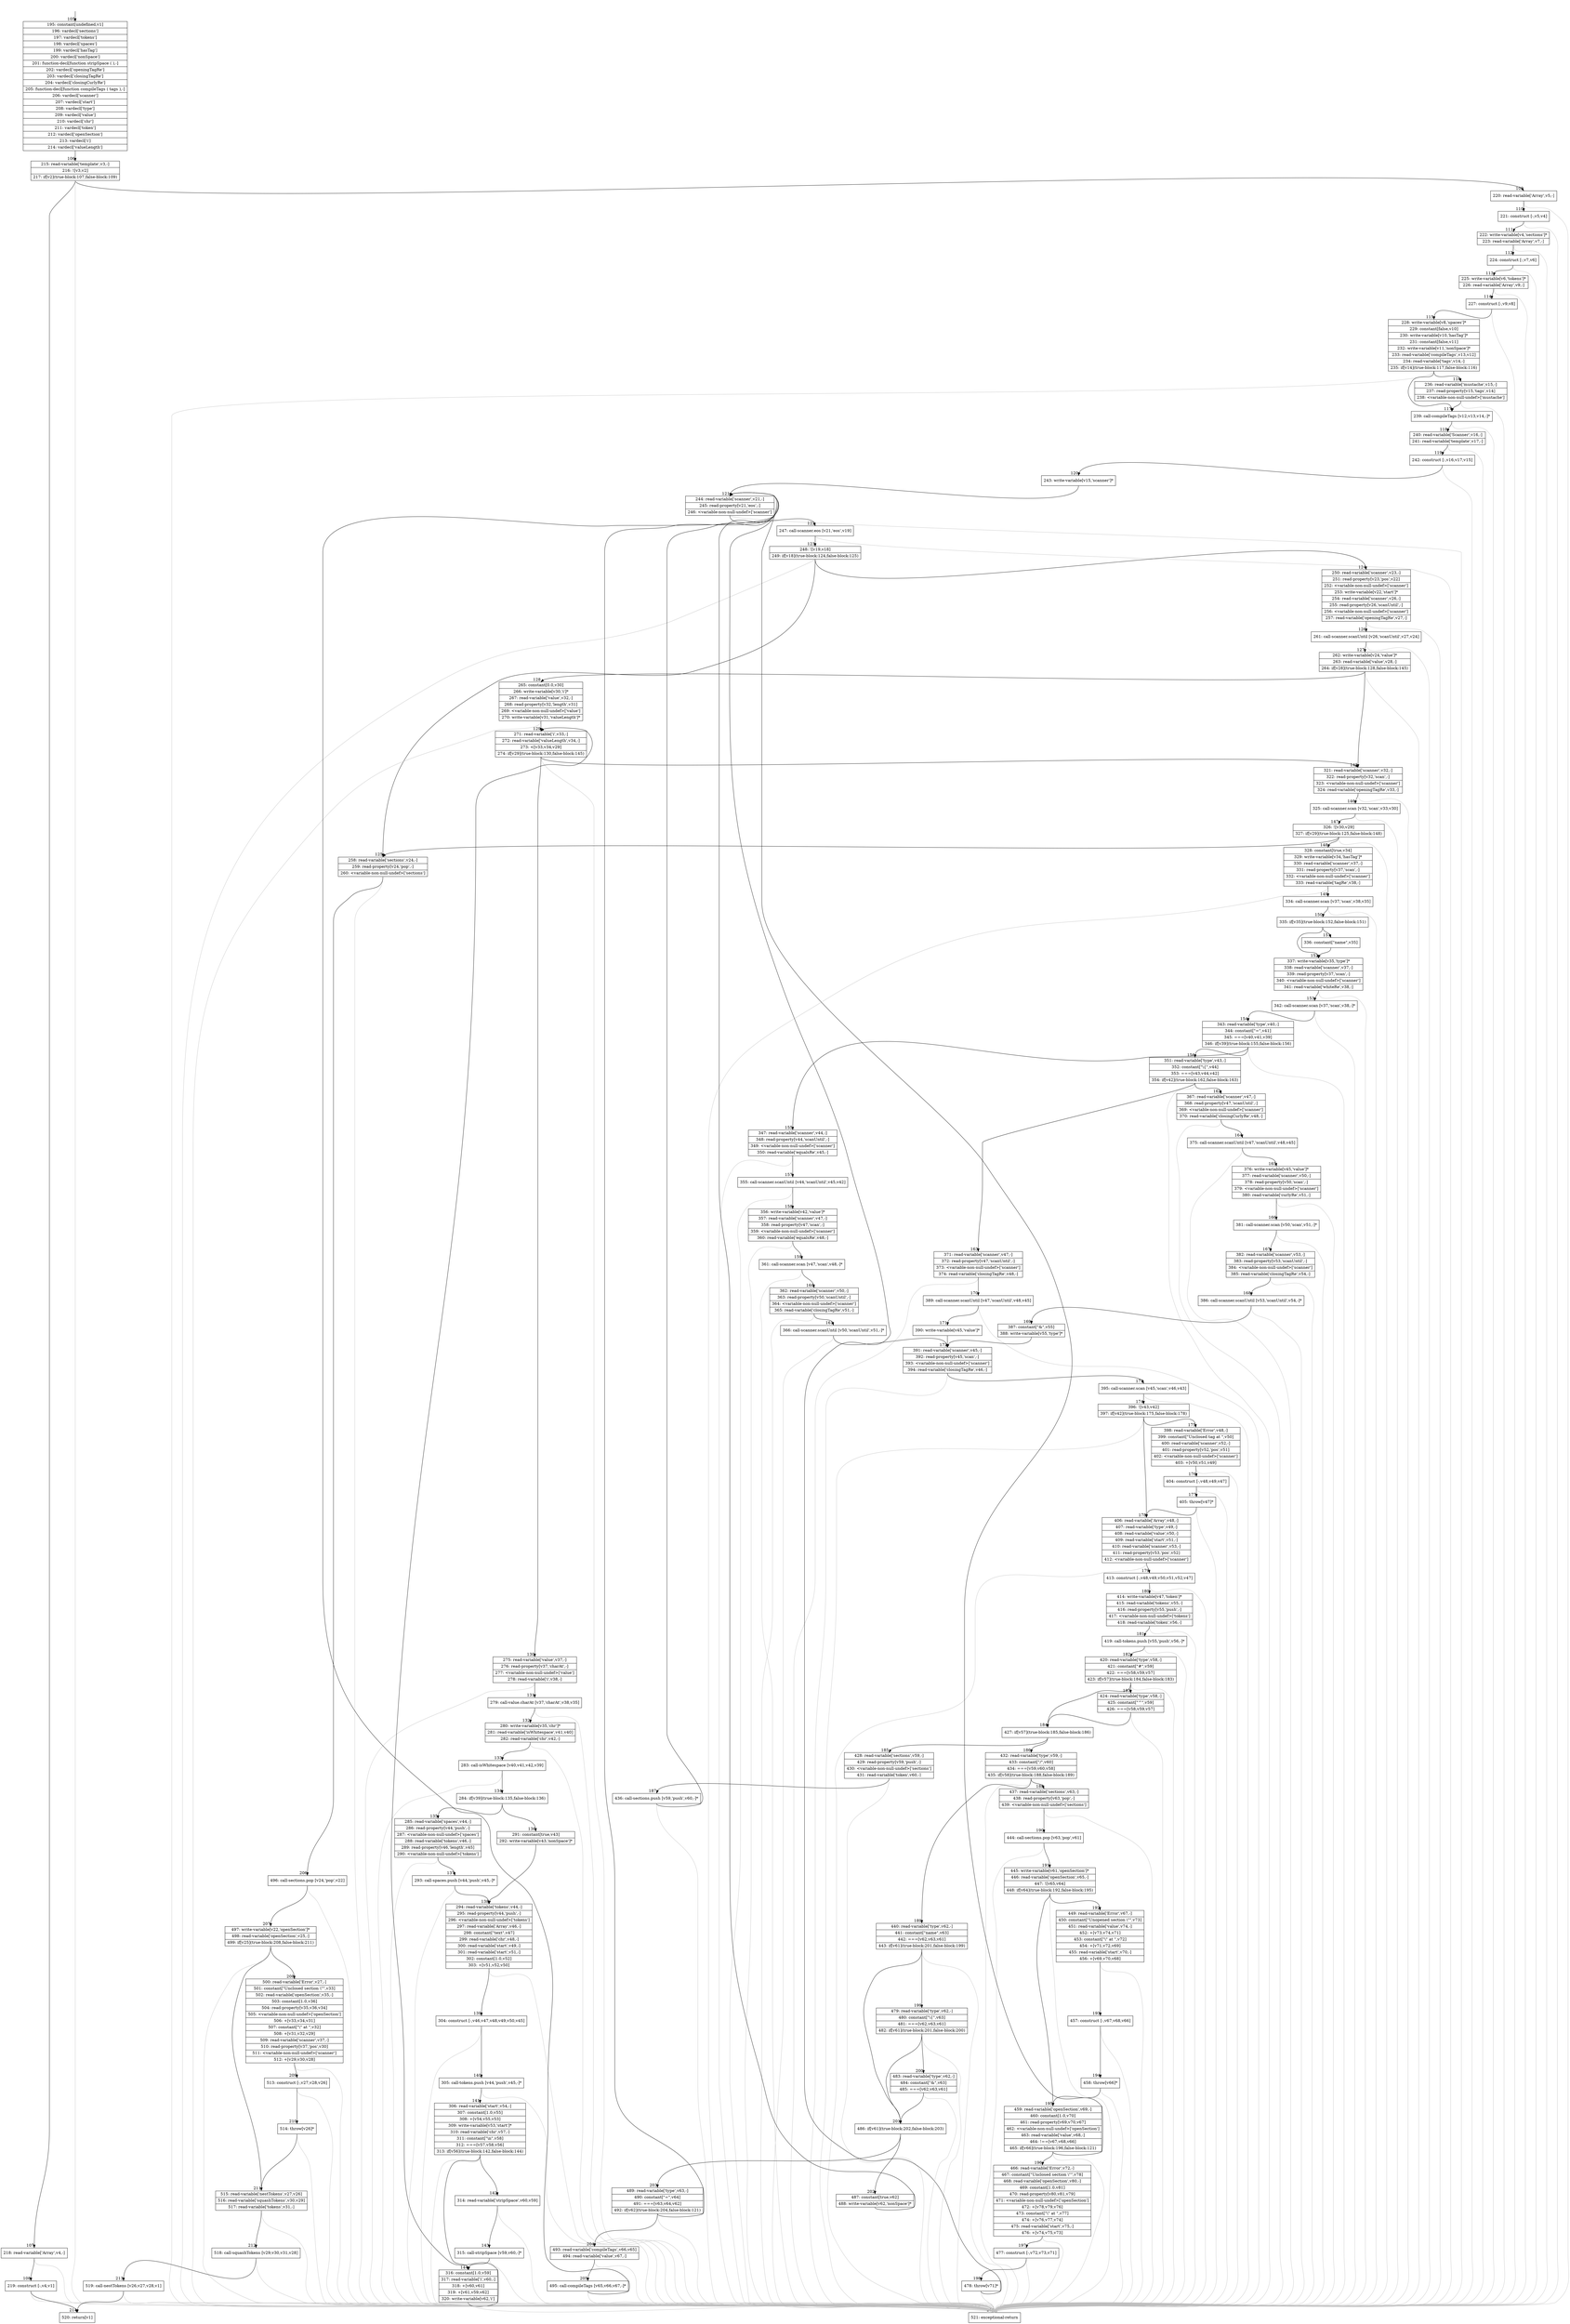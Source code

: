 digraph {
rankdir="TD"
BB_entry10[shape=none,label=""];
BB_entry10 -> BB105 [tailport=s, headport=n, headlabel="    105"]
BB105 [shape=record label="{195: constant[undefined,v1]|196: vardecl['sections']|197: vardecl['tokens']|198: vardecl['spaces']|199: vardecl['hasTag']|200: vardecl['nonSpace']|201: function-decl[function stripSpace ( ),-]|202: vardecl['openingTagRe']|203: vardecl['closingTagRe']|204: vardecl['closingCurlyRe']|205: function-decl[function compileTags ( tags ),-]|206: vardecl['scanner']|207: vardecl['start']|208: vardecl['type']|209: vardecl['value']|210: vardecl['chr']|211: vardecl['token']|212: vardecl['openSection']|213: vardecl['i']|214: vardecl['valueLength']}" ] 
BB105 -> BB106 [tailport=s, headport=n, headlabel="      106"]
BB106 [shape=record label="{215: read-variable['template',v3,-]|216: ![v3,v2]|217: if[v2](true-block:107,false-block:109)}" ] 
BB106 -> BB107 [tailport=s, headport=n, headlabel="      107"]
BB106 -> BB109 [tailport=s, headport=n, headlabel="      109"]
BB106 -> BB215 [tailport=s, headport=n, color=gray, headlabel="      215"]
BB107 [shape=record label="{218: read-variable['Array',v4,-]}" ] 
BB107 -> BB108 [tailport=s, headport=n, headlabel="      108"]
BB107 -> BB215 [tailport=s, headport=n, color=gray]
BB108 [shape=record label="{219: construct [-,v4,v1]}" ] 
BB108 -> BB214 [tailport=s, headport=n, headlabel="      214"]
BB108 -> BB215 [tailport=s, headport=n, color=gray]
BB109 [shape=record label="{220: read-variable['Array',v5,-]}" ] 
BB109 -> BB110 [tailport=s, headport=n, headlabel="      110"]
BB109 -> BB215 [tailport=s, headport=n, color=gray]
BB110 [shape=record label="{221: construct [-,v5,v4]}" ] 
BB110 -> BB111 [tailport=s, headport=n, headlabel="      111"]
BB110 -> BB215 [tailport=s, headport=n, color=gray]
BB111 [shape=record label="{222: write-variable[v4,'sections']*|223: read-variable['Array',v7,-]}" ] 
BB111 -> BB112 [tailport=s, headport=n, headlabel="      112"]
BB111 -> BB215 [tailport=s, headport=n, color=gray]
BB112 [shape=record label="{224: construct [-,v7,v6]}" ] 
BB112 -> BB113 [tailport=s, headport=n, headlabel="      113"]
BB112 -> BB215 [tailport=s, headport=n, color=gray]
BB113 [shape=record label="{225: write-variable[v6,'tokens']*|226: read-variable['Array',v9,-]}" ] 
BB113 -> BB114 [tailport=s, headport=n, headlabel="      114"]
BB113 -> BB215 [tailport=s, headport=n, color=gray]
BB114 [shape=record label="{227: construct [-,v9,v8]}" ] 
BB114 -> BB115 [tailport=s, headport=n, headlabel="      115"]
BB114 -> BB215 [tailport=s, headport=n, color=gray]
BB115 [shape=record label="{228: write-variable[v8,'spaces']*|229: constant[false,v10]|230: write-variable[v10,'hasTag']*|231: constant[false,v11]|232: write-variable[v11,'nonSpace']*|233: read-variable['compileTags',v13,v12]|234: read-variable['tags',v14,-]|235: if[v14](true-block:117,false-block:116)}" ] 
BB115 -> BB117 [tailport=s, headport=n, headlabel="      117"]
BB115 -> BB116 [tailport=s, headport=n, headlabel="      116"]
BB115 -> BB215 [tailport=s, headport=n, color=gray]
BB116 [shape=record label="{236: read-variable['mustache',v15,-]|237: read-property[v15,'tags',v14]|238: \<variable-non-null-undef\>['mustache']}" ] 
BB116 -> BB117 [tailport=s, headport=n]
BB116 -> BB215 [tailport=s, headport=n, color=gray]
BB117 [shape=record label="{239: call-compileTags [v12,v13,v14,-]*}" ] 
BB117 -> BB118 [tailport=s, headport=n, headlabel="      118"]
BB117 -> BB215 [tailport=s, headport=n, color=gray]
BB118 [shape=record label="{240: read-variable['Scanner',v16,-]|241: read-variable['template',v17,-]}" ] 
BB118 -> BB119 [tailport=s, headport=n, headlabel="      119"]
BB118 -> BB215 [tailport=s, headport=n, color=gray]
BB119 [shape=record label="{242: construct [-,v16,v17,v15]}" ] 
BB119 -> BB120 [tailport=s, headport=n, headlabel="      120"]
BB119 -> BB215 [tailport=s, headport=n, color=gray]
BB120 [shape=record label="{243: write-variable[v15,'scanner']*}" ] 
BB120 -> BB121 [tailport=s, headport=n, headlabel="      121"]
BB121 [shape=record label="{244: read-variable['scanner',v21,-]|245: read-property[v21,'eos',-]|246: \<variable-non-null-undef\>['scanner']}" ] 
BB121 -> BB122 [tailport=s, headport=n, headlabel="      122"]
BB121 -> BB215 [tailport=s, headport=n, color=gray]
BB122 [shape=record label="{247: call-scanner.eos [v21,'eos',v19]}" ] 
BB122 -> BB123 [tailport=s, headport=n, headlabel="      123"]
BB122 -> BB215 [tailport=s, headport=n, color=gray]
BB123 [shape=record label="{248: ![v19,v18]|249: if[v18](true-block:124,false-block:125)}" ] 
BB123 -> BB124 [tailport=s, headport=n, headlabel="      124"]
BB123 -> BB125 [tailport=s, headport=n, headlabel="      125"]
BB123 -> BB215 [tailport=s, headport=n, color=gray]
BB124 [shape=record label="{250: read-variable['scanner',v23,-]|251: read-property[v23,'pos',v22]|252: \<variable-non-null-undef\>['scanner']|253: write-variable[v22,'start']*|254: read-variable['scanner',v26,-]|255: read-property[v26,'scanUntil',-]|256: \<variable-non-null-undef\>['scanner']|257: read-variable['openingTagRe',v27,-]}" ] 
BB124 -> BB126 [tailport=s, headport=n, headlabel="      126"]
BB124 -> BB215 [tailport=s, headport=n, color=gray]
BB125 [shape=record label="{258: read-variable['sections',v24,-]|259: read-property[v24,'pop',-]|260: \<variable-non-null-undef\>['sections']}" ] 
BB125 -> BB206 [tailport=s, headport=n, headlabel="      206"]
BB125 -> BB215 [tailport=s, headport=n, color=gray]
BB126 [shape=record label="{261: call-scanner.scanUntil [v26,'scanUntil',v27,v24]}" ] 
BB126 -> BB127 [tailport=s, headport=n, headlabel="      127"]
BB126 -> BB215 [tailport=s, headport=n, color=gray]
BB127 [shape=record label="{262: write-variable[v24,'value']*|263: read-variable['value',v28,-]|264: if[v28](true-block:128,false-block:145)}" ] 
BB127 -> BB128 [tailport=s, headport=n, headlabel="      128"]
BB127 -> BB145 [tailport=s, headport=n, headlabel="      145"]
BB127 -> BB215 [tailport=s, headport=n, color=gray]
BB128 [shape=record label="{265: constant[0.0,v30]|266: write-variable[v30,'i']*|267: read-variable['value',v32,-]|268: read-property[v32,'length',v31]|269: \<variable-non-null-undef\>['value']|270: write-variable[v31,'valueLength']*}" ] 
BB128 -> BB129 [tailport=s, headport=n, headlabel="      129"]
BB128 -> BB215 [tailport=s, headport=n, color=gray]
BB129 [shape=record label="{271: read-variable['i',v33,-]|272: read-variable['valueLength',v34,-]|273: \<[v33,v34,v29]|274: if[v29](true-block:130,false-block:145)}" ] 
BB129 -> BB130 [tailport=s, headport=n, headlabel="      130"]
BB129 -> BB145 [tailport=s, headport=n]
BB129 -> BB215 [tailport=s, headport=n, color=gray]
BB130 [shape=record label="{275: read-variable['value',v37,-]|276: read-property[v37,'charAt',-]|277: \<variable-non-null-undef\>['value']|278: read-variable['i',v38,-]}" ] 
BB130 -> BB131 [tailport=s, headport=n, headlabel="      131"]
BB130 -> BB215 [tailport=s, headport=n, color=gray]
BB131 [shape=record label="{279: call-value.charAt [v37,'charAt',v38,v35]}" ] 
BB131 -> BB132 [tailport=s, headport=n, headlabel="      132"]
BB131 -> BB215 [tailport=s, headport=n, color=gray]
BB132 [shape=record label="{280: write-variable[v35,'chr']*|281: read-variable['isWhitespace',v41,v40]|282: read-variable['chr',v42,-]}" ] 
BB132 -> BB133 [tailport=s, headport=n, headlabel="      133"]
BB132 -> BB215 [tailport=s, headport=n, color=gray]
BB133 [shape=record label="{283: call-isWhitespace [v40,v41,v42,v39]}" ] 
BB133 -> BB134 [tailport=s, headport=n, headlabel="      134"]
BB133 -> BB215 [tailport=s, headport=n, color=gray]
BB134 [shape=record label="{284: if[v39](true-block:135,false-block:136)}" ] 
BB134 -> BB135 [tailport=s, headport=n, headlabel="      135"]
BB134 -> BB136 [tailport=s, headport=n, headlabel="      136"]
BB135 [shape=record label="{285: read-variable['spaces',v44,-]|286: read-property[v44,'push',-]|287: \<variable-non-null-undef\>['spaces']|288: read-variable['tokens',v46,-]|289: read-property[v46,'length',v45]|290: \<variable-non-null-undef\>['tokens']}" ] 
BB135 -> BB137 [tailport=s, headport=n, headlabel="      137"]
BB135 -> BB215 [tailport=s, headport=n, color=gray]
BB136 [shape=record label="{291: constant[true,v43]|292: write-variable[v43,'nonSpace']*}" ] 
BB136 -> BB138 [tailport=s, headport=n, headlabel="      138"]
BB137 [shape=record label="{293: call-spaces.push [v44,'push',v45,-]*}" ] 
BB137 -> BB138 [tailport=s, headport=n]
BB137 -> BB215 [tailport=s, headport=n, color=gray]
BB138 [shape=record label="{294: read-variable['tokens',v44,-]|295: read-property[v44,'push',-]|296: \<variable-non-null-undef\>['tokens']|297: read-variable['Array',v46,-]|298: constant[\"text\",v47]|299: read-variable['chr',v48,-]|300: read-variable['start',v49,-]|301: read-variable['start',v51,-]|302: constant[1.0,v52]|303: +[v51,v52,v50]}" ] 
BB138 -> BB139 [tailport=s, headport=n, headlabel="      139"]
BB138 -> BB215 [tailport=s, headport=n, color=gray]
BB139 [shape=record label="{304: construct [-,v46,v47,v48,v49,v50,v45]}" ] 
BB139 -> BB140 [tailport=s, headport=n, headlabel="      140"]
BB139 -> BB215 [tailport=s, headport=n, color=gray]
BB140 [shape=record label="{305: call-tokens.push [v44,'push',v45,-]*}" ] 
BB140 -> BB141 [tailport=s, headport=n, headlabel="      141"]
BB140 -> BB215 [tailport=s, headport=n, color=gray]
BB141 [shape=record label="{306: read-variable['start',v54,-]|307: constant[1.0,v55]|308: +[v54,v55,v53]|309: write-variable[v53,'start']*|310: read-variable['chr',v57,-]|311: constant[\"\\n\",v58]|312: ===[v57,v58,v56]|313: if[v56](true-block:142,false-block:144)}" ] 
BB141 -> BB142 [tailport=s, headport=n, headlabel="      142"]
BB141 -> BB144 [tailport=s, headport=n, headlabel="      144"]
BB141 -> BB215 [tailport=s, headport=n, color=gray]
BB142 [shape=record label="{314: read-variable['stripSpace',v60,v59]}" ] 
BB142 -> BB143 [tailport=s, headport=n, headlabel="      143"]
BB142 -> BB215 [tailport=s, headport=n, color=gray]
BB143 [shape=record label="{315: call-stripSpace [v59,v60,-]*}" ] 
BB143 -> BB144 [tailport=s, headport=n]
BB143 -> BB215 [tailport=s, headport=n, color=gray]
BB144 [shape=record label="{316: constant[1.0,v59]|317: read-variable['i',v60,-]|318: +[v60,v61]|319: +[v61,v59,v62]|320: write-variable[v62,'i']}" ] 
BB144 -> BB129 [tailport=s, headport=n]
BB144 -> BB215 [tailport=s, headport=n, color=gray]
BB145 [shape=record label="{321: read-variable['scanner',v32,-]|322: read-property[v32,'scan',-]|323: \<variable-non-null-undef\>['scanner']|324: read-variable['openingTagRe',v33,-]}" ] 
BB145 -> BB146 [tailport=s, headport=n, headlabel="      146"]
BB145 -> BB215 [tailport=s, headport=n, color=gray]
BB146 [shape=record label="{325: call-scanner.scan [v32,'scan',v33,v30]}" ] 
BB146 -> BB147 [tailport=s, headport=n, headlabel="      147"]
BB146 -> BB215 [tailport=s, headport=n, color=gray]
BB147 [shape=record label="{326: ![v30,v29]|327: if[v29](true-block:125,false-block:148)}" ] 
BB147 -> BB125 [tailport=s, headport=n]
BB147 -> BB148 [tailport=s, headport=n, headlabel="      148"]
BB147 -> BB215 [tailport=s, headport=n, color=gray]
BB148 [shape=record label="{328: constant[true,v34]|329: write-variable[v34,'hasTag']*|330: read-variable['scanner',v37,-]|331: read-property[v37,'scan',-]|332: \<variable-non-null-undef\>['scanner']|333: read-variable['tagRe',v38,-]}" ] 
BB148 -> BB149 [tailport=s, headport=n, headlabel="      149"]
BB148 -> BB215 [tailport=s, headport=n, color=gray]
BB149 [shape=record label="{334: call-scanner.scan [v37,'scan',v38,v35]}" ] 
BB149 -> BB150 [tailport=s, headport=n, headlabel="      150"]
BB149 -> BB215 [tailport=s, headport=n, color=gray]
BB150 [shape=record label="{335: if[v35](true-block:152,false-block:151)}" ] 
BB150 -> BB152 [tailport=s, headport=n, headlabel="      152"]
BB150 -> BB151 [tailport=s, headport=n, headlabel="      151"]
BB151 [shape=record label="{336: constant[\"name\",v35]}" ] 
BB151 -> BB152 [tailport=s, headport=n]
BB152 [shape=record label="{337: write-variable[v35,'type']*|338: read-variable['scanner',v37,-]|339: read-property[v37,'scan',-]|340: \<variable-non-null-undef\>['scanner']|341: read-variable['whiteRe',v38,-]}" ] 
BB152 -> BB153 [tailport=s, headport=n, headlabel="      153"]
BB152 -> BB215 [tailport=s, headport=n, color=gray]
BB153 [shape=record label="{342: call-scanner.scan [v37,'scan',v38,-]*}" ] 
BB153 -> BB154 [tailport=s, headport=n, headlabel="      154"]
BB153 -> BB215 [tailport=s, headport=n, color=gray]
BB154 [shape=record label="{343: read-variable['type',v40,-]|344: constant[\"=\",v41]|345: ===[v40,v41,v39]|346: if[v39](true-block:155,false-block:156)}" ] 
BB154 -> BB155 [tailport=s, headport=n, headlabel="      155"]
BB154 -> BB156 [tailport=s, headport=n, headlabel="      156"]
BB154 -> BB215 [tailport=s, headport=n, color=gray]
BB155 [shape=record label="{347: read-variable['scanner',v44,-]|348: read-property[v44,'scanUntil',-]|349: \<variable-non-null-undef\>['scanner']|350: read-variable['equalsRe',v45,-]}" ] 
BB155 -> BB157 [tailport=s, headport=n, headlabel="      157"]
BB155 -> BB215 [tailport=s, headport=n, color=gray]
BB156 [shape=record label="{351: read-variable['type',v43,-]|352: constant[\"\\\{\",v44]|353: ===[v43,v44,v42]|354: if[v42](true-block:162,false-block:163)}" ] 
BB156 -> BB162 [tailport=s, headport=n, headlabel="      162"]
BB156 -> BB163 [tailport=s, headport=n, headlabel="      163"]
BB156 -> BB215 [tailport=s, headport=n, color=gray]
BB157 [shape=record label="{355: call-scanner.scanUntil [v44,'scanUntil',v45,v42]}" ] 
BB157 -> BB158 [tailport=s, headport=n, headlabel="      158"]
BB157 -> BB215 [tailport=s, headport=n, color=gray]
BB158 [shape=record label="{356: write-variable[v42,'value']*|357: read-variable['scanner',v47,-]|358: read-property[v47,'scan',-]|359: \<variable-non-null-undef\>['scanner']|360: read-variable['equalsRe',v48,-]}" ] 
BB158 -> BB159 [tailport=s, headport=n, headlabel="      159"]
BB158 -> BB215 [tailport=s, headport=n, color=gray]
BB159 [shape=record label="{361: call-scanner.scan [v47,'scan',v48,-]*}" ] 
BB159 -> BB160 [tailport=s, headport=n, headlabel="      160"]
BB159 -> BB215 [tailport=s, headport=n, color=gray]
BB160 [shape=record label="{362: read-variable['scanner',v50,-]|363: read-property[v50,'scanUntil',-]|364: \<variable-non-null-undef\>['scanner']|365: read-variable['closingTagRe',v51,-]}" ] 
BB160 -> BB161 [tailport=s, headport=n, headlabel="      161"]
BB160 -> BB215 [tailport=s, headport=n, color=gray]
BB161 [shape=record label="{366: call-scanner.scanUntil [v50,'scanUntil',v51,-]*}" ] 
BB161 -> BB172 [tailport=s, headport=n, headlabel="      172"]
BB161 -> BB215 [tailport=s, headport=n, color=gray]
BB162 [shape=record label="{367: read-variable['scanner',v47,-]|368: read-property[v47,'scanUntil',-]|369: \<variable-non-null-undef\>['scanner']|370: read-variable['closingCurlyRe',v48,-]}" ] 
BB162 -> BB164 [tailport=s, headport=n, headlabel="      164"]
BB162 -> BB215 [tailport=s, headport=n, color=gray]
BB163 [shape=record label="{371: read-variable['scanner',v47,-]|372: read-property[v47,'scanUntil',-]|373: \<variable-non-null-undef\>['scanner']|374: read-variable['closingTagRe',v48,-]}" ] 
BB163 -> BB170 [tailport=s, headport=n, headlabel="      170"]
BB163 -> BB215 [tailport=s, headport=n, color=gray]
BB164 [shape=record label="{375: call-scanner.scanUntil [v47,'scanUntil',v48,v45]}" ] 
BB164 -> BB165 [tailport=s, headport=n, headlabel="      165"]
BB164 -> BB215 [tailport=s, headport=n, color=gray]
BB165 [shape=record label="{376: write-variable[v45,'value']*|377: read-variable['scanner',v50,-]|378: read-property[v50,'scan',-]|379: \<variable-non-null-undef\>['scanner']|380: read-variable['curlyRe',v51,-]}" ] 
BB165 -> BB166 [tailport=s, headport=n, headlabel="      166"]
BB165 -> BB215 [tailport=s, headport=n, color=gray]
BB166 [shape=record label="{381: call-scanner.scan [v50,'scan',v51,-]*}" ] 
BB166 -> BB167 [tailport=s, headport=n, headlabel="      167"]
BB166 -> BB215 [tailport=s, headport=n, color=gray]
BB167 [shape=record label="{382: read-variable['scanner',v53,-]|383: read-property[v53,'scanUntil',-]|384: \<variable-non-null-undef\>['scanner']|385: read-variable['closingTagRe',v54,-]}" ] 
BB167 -> BB168 [tailport=s, headport=n, headlabel="      168"]
BB167 -> BB215 [tailport=s, headport=n, color=gray]
BB168 [shape=record label="{386: call-scanner.scanUntil [v53,'scanUntil',v54,-]*}" ] 
BB168 -> BB169 [tailport=s, headport=n, headlabel="      169"]
BB168 -> BB215 [tailport=s, headport=n, color=gray]
BB169 [shape=record label="{387: constant[\"&\",v55]|388: write-variable[v55,'type']*}" ] 
BB169 -> BB172 [tailport=s, headport=n]
BB170 [shape=record label="{389: call-scanner.scanUntil [v47,'scanUntil',v48,v45]}" ] 
BB170 -> BB171 [tailport=s, headport=n, headlabel="      171"]
BB170 -> BB215 [tailport=s, headport=n, color=gray]
BB171 [shape=record label="{390: write-variable[v45,'value']*}" ] 
BB171 -> BB172 [tailport=s, headport=n]
BB172 [shape=record label="{391: read-variable['scanner',v45,-]|392: read-property[v45,'scan',-]|393: \<variable-non-null-undef\>['scanner']|394: read-variable['closingTagRe',v46,-]}" ] 
BB172 -> BB173 [tailport=s, headport=n, headlabel="      173"]
BB172 -> BB215 [tailport=s, headport=n, color=gray]
BB173 [shape=record label="{395: call-scanner.scan [v45,'scan',v46,v43]}" ] 
BB173 -> BB174 [tailport=s, headport=n, headlabel="      174"]
BB173 -> BB215 [tailport=s, headport=n, color=gray]
BB174 [shape=record label="{396: ![v43,v42]|397: if[v42](true-block:175,false-block:178)}" ] 
BB174 -> BB175 [tailport=s, headport=n, headlabel="      175"]
BB174 -> BB178 [tailport=s, headport=n, headlabel="      178"]
BB174 -> BB215 [tailport=s, headport=n, color=gray]
BB175 [shape=record label="{398: read-variable['Error',v48,-]|399: constant[\"Unclosed tag at \",v50]|400: read-variable['scanner',v52,-]|401: read-property[v52,'pos',v51]|402: \<variable-non-null-undef\>['scanner']|403: +[v50,v51,v49]}" ] 
BB175 -> BB176 [tailport=s, headport=n, headlabel="      176"]
BB175 -> BB215 [tailport=s, headport=n, color=gray]
BB176 [shape=record label="{404: construct [-,v48,v49,v47]}" ] 
BB176 -> BB177 [tailport=s, headport=n, headlabel="      177"]
BB176 -> BB215 [tailport=s, headport=n, color=gray]
BB177 [shape=record label="{405: throw[v47]*}" ] 
BB177 -> BB178 [tailport=s, headport=n]
BB177 -> BB215 [tailport=s, headport=n, color=gray]
BB178 [shape=record label="{406: read-variable['Array',v48,-]|407: read-variable['type',v49,-]|408: read-variable['value',v50,-]|409: read-variable['start',v51,-]|410: read-variable['scanner',v53,-]|411: read-property[v53,'pos',v52]|412: \<variable-non-null-undef\>['scanner']}" ] 
BB178 -> BB179 [tailport=s, headport=n, headlabel="      179"]
BB178 -> BB215 [tailport=s, headport=n, color=gray]
BB179 [shape=record label="{413: construct [-,v48,v49,v50,v51,v52,v47]}" ] 
BB179 -> BB180 [tailport=s, headport=n, headlabel="      180"]
BB179 -> BB215 [tailport=s, headport=n, color=gray]
BB180 [shape=record label="{414: write-variable[v47,'token']*|415: read-variable['tokens',v55,-]|416: read-property[v55,'push',-]|417: \<variable-non-null-undef\>['tokens']|418: read-variable['token',v56,-]}" ] 
BB180 -> BB181 [tailport=s, headport=n, headlabel="      181"]
BB180 -> BB215 [tailport=s, headport=n, color=gray]
BB181 [shape=record label="{419: call-tokens.push [v55,'push',v56,-]*}" ] 
BB181 -> BB182 [tailport=s, headport=n, headlabel="      182"]
BB181 -> BB215 [tailport=s, headport=n, color=gray]
BB182 [shape=record label="{420: read-variable['type',v58,-]|421: constant[\"#\",v59]|422: ===[v58,v59,v57]|423: if[v57](true-block:184,false-block:183)}" ] 
BB182 -> BB184 [tailport=s, headport=n, headlabel="      184"]
BB182 -> BB183 [tailport=s, headport=n, headlabel="      183"]
BB182 -> BB215 [tailport=s, headport=n, color=gray]
BB183 [shape=record label="{424: read-variable['type',v58,-]|425: constant[\"^\",v59]|426: ===[v58,v59,v57]}" ] 
BB183 -> BB184 [tailport=s, headport=n]
BB183 -> BB215 [tailport=s, headport=n, color=gray]
BB184 [shape=record label="{427: if[v57](true-block:185,false-block:186)}" ] 
BB184 -> BB185 [tailport=s, headport=n, headlabel="      185"]
BB184 -> BB186 [tailport=s, headport=n, headlabel="      186"]
BB185 [shape=record label="{428: read-variable['sections',v59,-]|429: read-property[v59,'push',-]|430: \<variable-non-null-undef\>['sections']|431: read-variable['token',v60,-]}" ] 
BB185 -> BB187 [tailport=s, headport=n, headlabel="      187"]
BB185 -> BB215 [tailport=s, headport=n, color=gray]
BB186 [shape=record label="{432: read-variable['type',v59,-]|433: constant[\"/\",v60]|434: ===[v59,v60,v58]|435: if[v58](true-block:188,false-block:189)}" ] 
BB186 -> BB188 [tailport=s, headport=n, headlabel="      188"]
BB186 -> BB189 [tailport=s, headport=n, headlabel="      189"]
BB186 -> BB215 [tailport=s, headport=n, color=gray]
BB187 [shape=record label="{436: call-sections.push [v59,'push',v60,-]*}" ] 
BB187 -> BB121 [tailport=s, headport=n]
BB187 -> BB215 [tailport=s, headport=n, color=gray]
BB188 [shape=record label="{437: read-variable['sections',v63,-]|438: read-property[v63,'pop',-]|439: \<variable-non-null-undef\>['sections']}" ] 
BB188 -> BB190 [tailport=s, headport=n, headlabel="      190"]
BB188 -> BB215 [tailport=s, headport=n, color=gray]
BB189 [shape=record label="{440: read-variable['type',v62,-]|441: constant[\"name\",v63]|442: ===[v62,v63,v61]|443: if[v61](true-block:201,false-block:199)}" ] 
BB189 -> BB201 [tailport=s, headport=n, headlabel="      201"]
BB189 -> BB199 [tailport=s, headport=n, headlabel="      199"]
BB189 -> BB215 [tailport=s, headport=n, color=gray]
BB190 [shape=record label="{444: call-sections.pop [v63,'pop',v61]}" ] 
BB190 -> BB191 [tailport=s, headport=n, headlabel="      191"]
BB190 -> BB215 [tailport=s, headport=n, color=gray]
BB191 [shape=record label="{445: write-variable[v61,'openSection']*|446: read-variable['openSection',v65,-]|447: ![v65,v64]|448: if[v64](true-block:192,false-block:195)}" ] 
BB191 -> BB192 [tailport=s, headport=n, headlabel="      192"]
BB191 -> BB195 [tailport=s, headport=n, headlabel="      195"]
BB191 -> BB215 [tailport=s, headport=n, color=gray]
BB192 [shape=record label="{449: read-variable['Error',v67,-]|450: constant[\"Unopened section \\\"\",v73]|451: read-variable['value',v74,-]|452: +[v73,v74,v71]|453: constant[\"\\\" at \",v72]|454: +[v71,v72,v69]|455: read-variable['start',v70,-]|456: +[v69,v70,v68]}" ] 
BB192 -> BB193 [tailport=s, headport=n, headlabel="      193"]
BB192 -> BB215 [tailport=s, headport=n, color=gray]
BB193 [shape=record label="{457: construct [-,v67,v68,v66]}" ] 
BB193 -> BB194 [tailport=s, headport=n, headlabel="      194"]
BB193 -> BB215 [tailport=s, headport=n, color=gray]
BB194 [shape=record label="{458: throw[v66]*}" ] 
BB194 -> BB195 [tailport=s, headport=n]
BB194 -> BB215 [tailport=s, headport=n, color=gray]
BB195 [shape=record label="{459: read-variable['openSection',v69,-]|460: constant[1.0,v70]|461: read-property[v69,v70,v67]|462: \<variable-non-null-undef\>['openSection']|463: read-variable['value',v68,-]|464: !==[v67,v68,v66]|465: if[v66](true-block:196,false-block:121)}" ] 
BB195 -> BB196 [tailport=s, headport=n, headlabel="      196"]
BB195 -> BB121 [tailport=s, headport=n]
BB195 -> BB215 [tailport=s, headport=n, color=gray]
BB196 [shape=record label="{466: read-variable['Error',v72,-]|467: constant[\"Unclosed section \\\"\",v78]|468: read-variable['openSection',v80,-]|469: constant[1.0,v81]|470: read-property[v80,v81,v79]|471: \<variable-non-null-undef\>['openSection']|472: +[v78,v79,v76]|473: constant[\"\\\" at \",v77]|474: +[v76,v77,v74]|475: read-variable['start',v75,-]|476: +[v74,v75,v73]}" ] 
BB196 -> BB197 [tailport=s, headport=n, headlabel="      197"]
BB196 -> BB215 [tailport=s, headport=n, color=gray]
BB197 [shape=record label="{477: construct [-,v72,v73,v71]}" ] 
BB197 -> BB198 [tailport=s, headport=n, headlabel="      198"]
BB197 -> BB215 [tailport=s, headport=n, color=gray]
BB198 [shape=record label="{478: throw[v71]*}" ] 
BB198 -> BB121 [tailport=s, headport=n]
BB198 -> BB215 [tailport=s, headport=n, color=gray]
BB199 [shape=record label="{479: read-variable['type',v62,-]|480: constant[\"\\\{\",v63]|481: ===[v62,v63,v61]|482: if[v61](true-block:201,false-block:200)}" ] 
BB199 -> BB201 [tailport=s, headport=n]
BB199 -> BB200 [tailport=s, headport=n, headlabel="      200"]
BB199 -> BB215 [tailport=s, headport=n, color=gray]
BB200 [shape=record label="{483: read-variable['type',v62,-]|484: constant[\"&\",v63]|485: ===[v62,v63,v61]}" ] 
BB200 -> BB201 [tailport=s, headport=n]
BB200 -> BB215 [tailport=s, headport=n, color=gray]
BB201 [shape=record label="{486: if[v61](true-block:202,false-block:203)}" ] 
BB201 -> BB202 [tailport=s, headport=n, headlabel="      202"]
BB201 -> BB203 [tailport=s, headport=n, headlabel="      203"]
BB202 [shape=record label="{487: constant[true,v62]|488: write-variable[v62,'nonSpace']*}" ] 
BB202 -> BB121 [tailport=s, headport=n]
BB203 [shape=record label="{489: read-variable['type',v63,-]|490: constant[\"=\",v64]|491: ===[v63,v64,v62]|492: if[v62](true-block:204,false-block:121)}" ] 
BB203 -> BB204 [tailport=s, headport=n, headlabel="      204"]
BB203 -> BB121 [tailport=s, headport=n]
BB203 -> BB215 [tailport=s, headport=n, color=gray]
BB204 [shape=record label="{493: read-variable['compileTags',v66,v65]|494: read-variable['value',v67,-]}" ] 
BB204 -> BB205 [tailport=s, headport=n, headlabel="      205"]
BB204 -> BB215 [tailport=s, headport=n, color=gray]
BB205 [shape=record label="{495: call-compileTags [v65,v66,v67,-]*}" ] 
BB205 -> BB121 [tailport=s, headport=n]
BB205 -> BB215 [tailport=s, headport=n, color=gray]
BB206 [shape=record label="{496: call-sections.pop [v24,'pop',v22]}" ] 
BB206 -> BB207 [tailport=s, headport=n, headlabel="      207"]
BB206 -> BB215 [tailport=s, headport=n, color=gray]
BB207 [shape=record label="{497: write-variable[v22,'openSection']*|498: read-variable['openSection',v25,-]|499: if[v25](true-block:208,false-block:211)}" ] 
BB207 -> BB208 [tailport=s, headport=n, headlabel="      208"]
BB207 -> BB211 [tailport=s, headport=n, headlabel="      211"]
BB207 -> BB215 [tailport=s, headport=n, color=gray]
BB208 [shape=record label="{500: read-variable['Error',v27,-]|501: constant[\"Unclosed section \\\"\",v33]|502: read-variable['openSection',v35,-]|503: constant[1.0,v36]|504: read-property[v35,v36,v34]|505: \<variable-non-null-undef\>['openSection']|506: +[v33,v34,v31]|507: constant[\"\\\" at \",v32]|508: +[v31,v32,v29]|509: read-variable['scanner',v37,-]|510: read-property[v37,'pos',v30]|511: \<variable-non-null-undef\>['scanner']|512: +[v29,v30,v28]}" ] 
BB208 -> BB209 [tailport=s, headport=n, headlabel="      209"]
BB208 -> BB215 [tailport=s, headport=n, color=gray]
BB209 [shape=record label="{513: construct [-,v27,v28,v26]}" ] 
BB209 -> BB210 [tailport=s, headport=n, headlabel="      210"]
BB209 -> BB215 [tailport=s, headport=n, color=gray]
BB210 [shape=record label="{514: throw[v26]*}" ] 
BB210 -> BB211 [tailport=s, headport=n]
BB210 -> BB215 [tailport=s, headport=n, color=gray]
BB211 [shape=record label="{515: read-variable['nestTokens',v27,v26]|516: read-variable['squashTokens',v30,v29]|517: read-variable['tokens',v31,-]}" ] 
BB211 -> BB212 [tailport=s, headport=n, headlabel="      212"]
BB211 -> BB215 [tailport=s, headport=n, color=gray]
BB212 [shape=record label="{518: call-squashTokens [v29,v30,v31,v28]}" ] 
BB212 -> BB213 [tailport=s, headport=n, headlabel="      213"]
BB212 -> BB215 [tailport=s, headport=n, color=gray]
BB213 [shape=record label="{519: call-nestTokens [v26,v27,v28,v1]}" ] 
BB213 -> BB214 [tailport=s, headport=n]
BB213 -> BB215 [tailport=s, headport=n, color=gray]
BB214 [shape=record label="{520: return[v1]}" ] 
BB215 [shape=record label="{521: exceptional-return}" ] 
//#$~ 209
}
